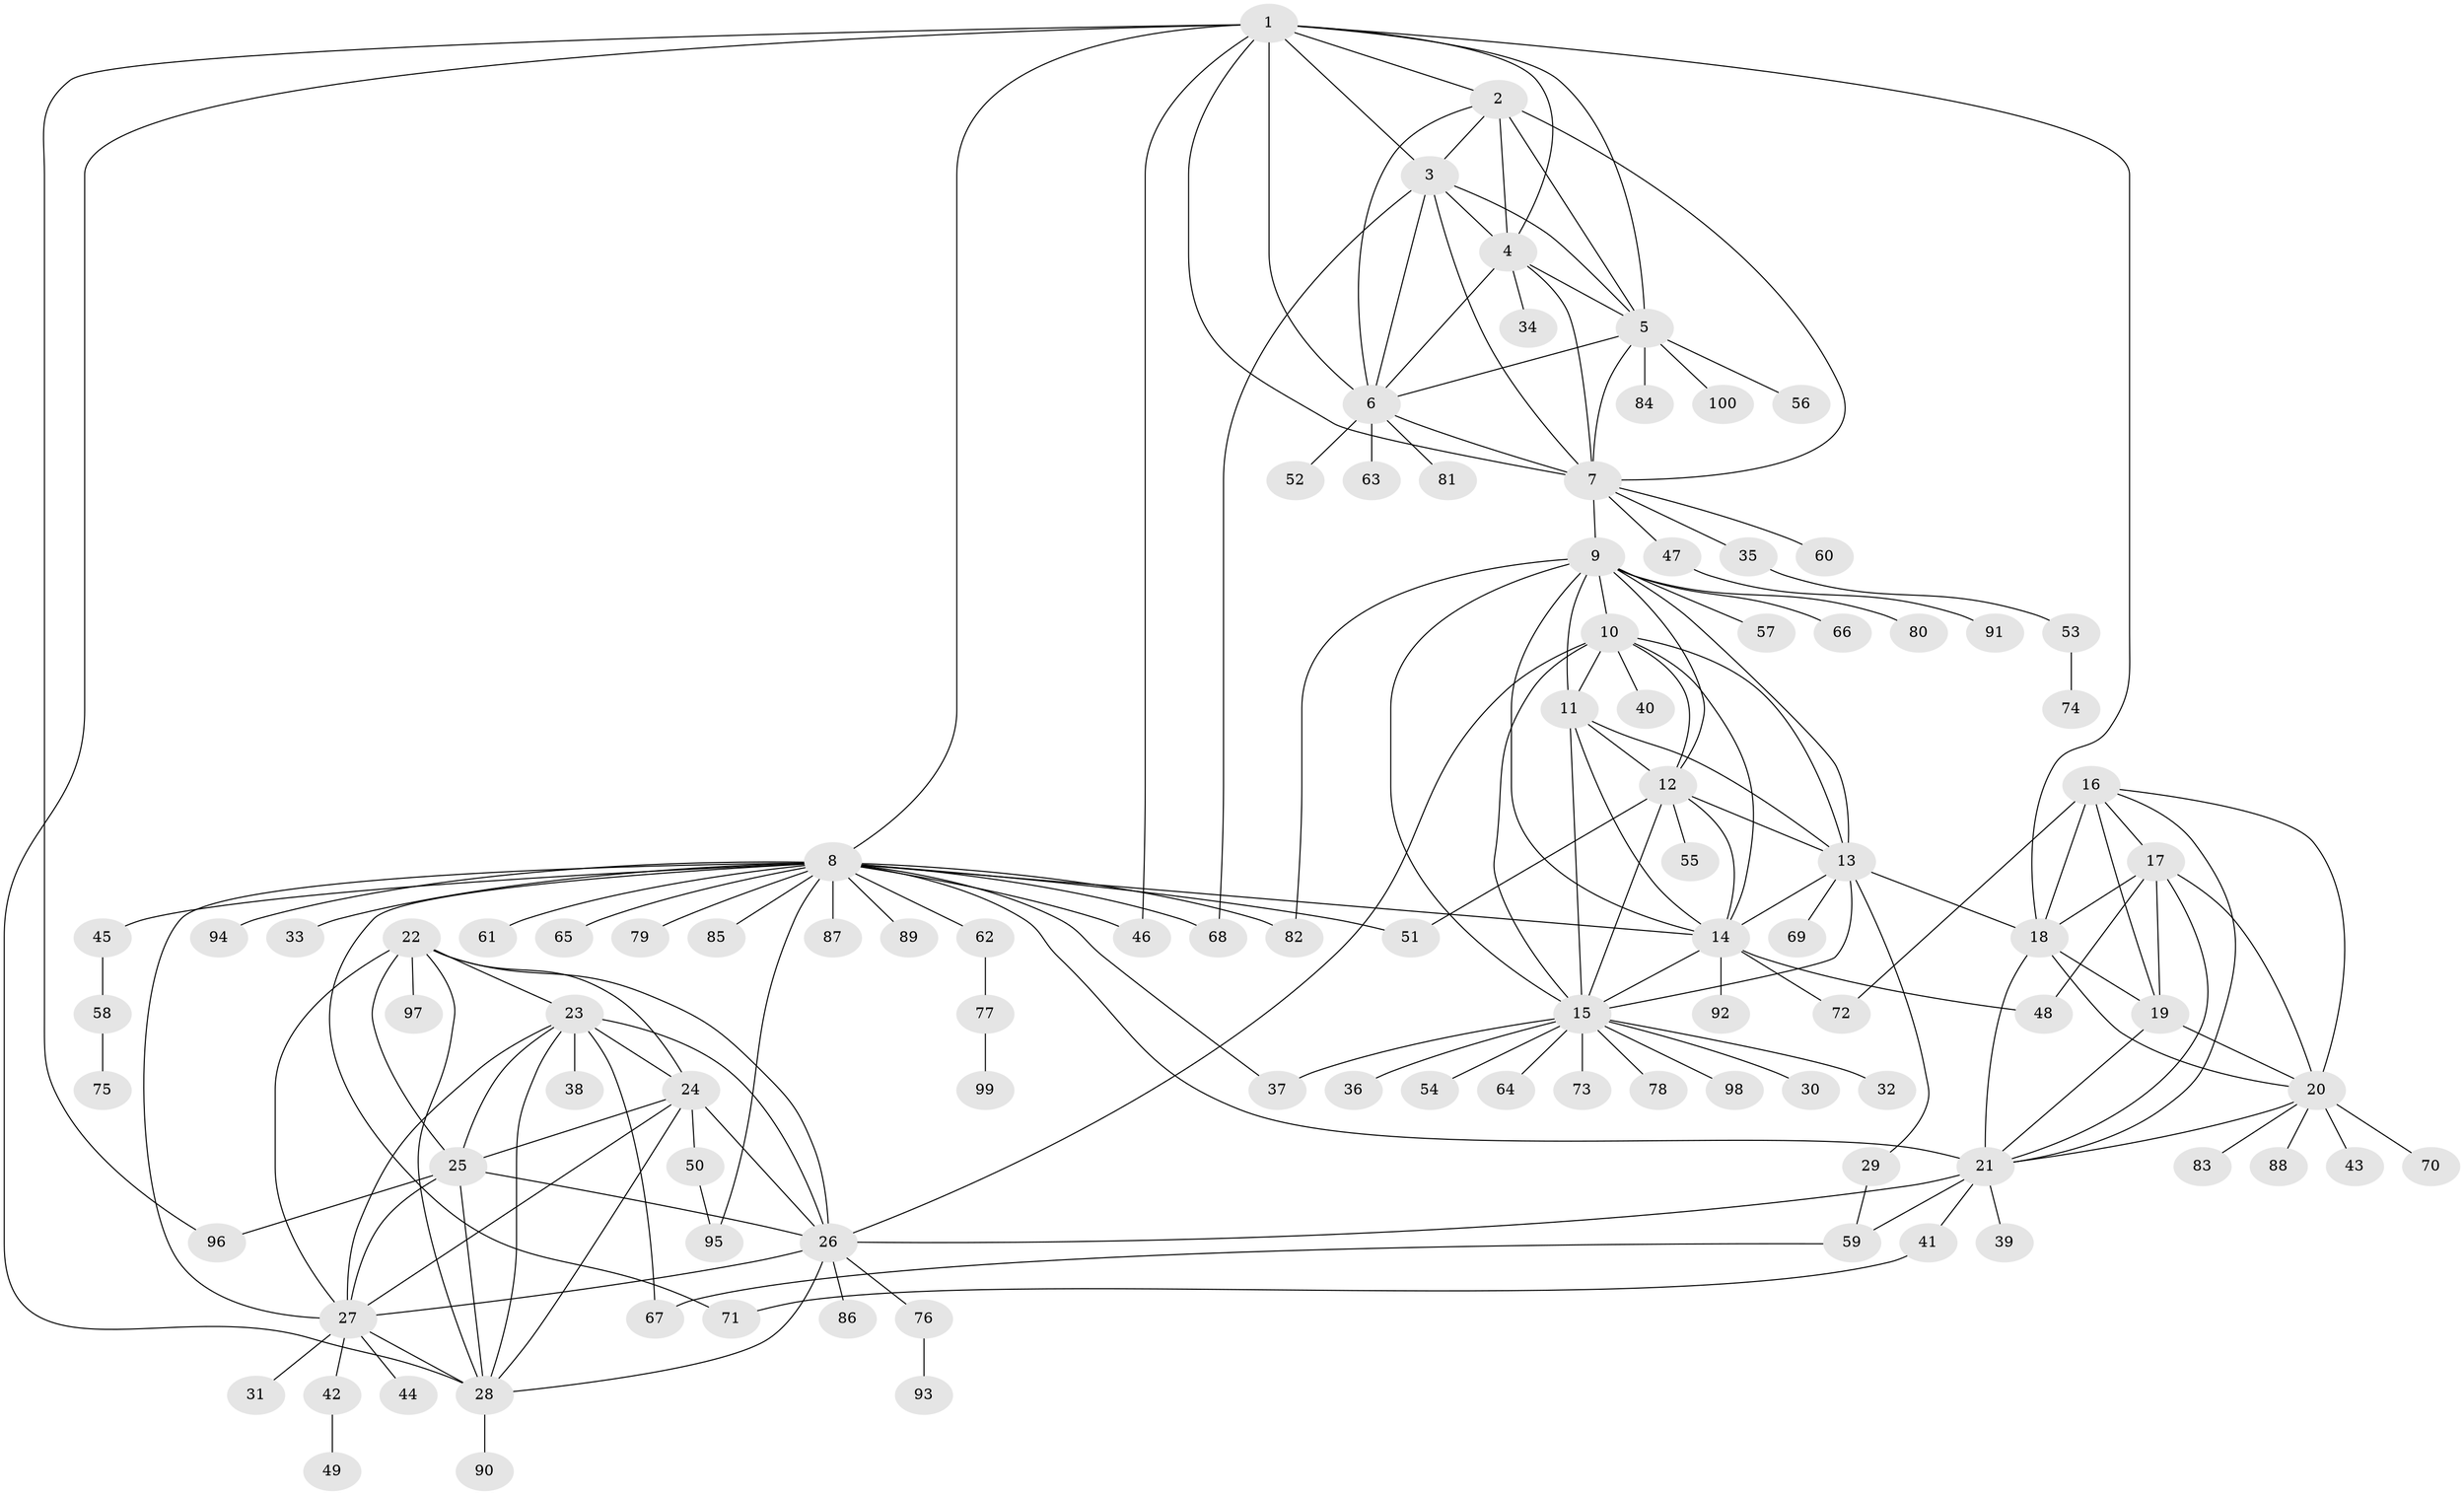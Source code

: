 // original degree distribution, {11: 0.05714285714285714, 6: 0.02142857142857143, 7: 0.03571428571428571, 8: 0.04285714285714286, 10: 0.03571428571428571, 13: 0.007142857142857143, 9: 0.02857142857142857, 12: 0.014285714285714285, 16: 0.007142857142857143, 2: 0.15, 1: 0.5642857142857143, 3: 0.03571428571428571}
// Generated by graph-tools (version 1.1) at 2025/52/03/04/25 22:52:39]
// undirected, 100 vertices, 172 edges
graph export_dot {
  node [color=gray90,style=filled];
  1;
  2;
  3;
  4;
  5;
  6;
  7;
  8;
  9;
  10;
  11;
  12;
  13;
  14;
  15;
  16;
  17;
  18;
  19;
  20;
  21;
  22;
  23;
  24;
  25;
  26;
  27;
  28;
  29;
  30;
  31;
  32;
  33;
  34;
  35;
  36;
  37;
  38;
  39;
  40;
  41;
  42;
  43;
  44;
  45;
  46;
  47;
  48;
  49;
  50;
  51;
  52;
  53;
  54;
  55;
  56;
  57;
  58;
  59;
  60;
  61;
  62;
  63;
  64;
  65;
  66;
  67;
  68;
  69;
  70;
  71;
  72;
  73;
  74;
  75;
  76;
  77;
  78;
  79;
  80;
  81;
  82;
  83;
  84;
  85;
  86;
  87;
  88;
  89;
  90;
  91;
  92;
  93;
  94;
  95;
  96;
  97;
  98;
  99;
  100;
  1 -- 2 [weight=1.0];
  1 -- 3 [weight=1.0];
  1 -- 4 [weight=1.0];
  1 -- 5 [weight=1.0];
  1 -- 6 [weight=1.0];
  1 -- 7 [weight=1.0];
  1 -- 8 [weight=1.0];
  1 -- 18 [weight=1.0];
  1 -- 28 [weight=1.0];
  1 -- 46 [weight=1.0];
  1 -- 96 [weight=1.0];
  2 -- 3 [weight=1.0];
  2 -- 4 [weight=1.0];
  2 -- 5 [weight=1.0];
  2 -- 6 [weight=1.0];
  2 -- 7 [weight=1.0];
  3 -- 4 [weight=1.0];
  3 -- 5 [weight=1.0];
  3 -- 6 [weight=1.0];
  3 -- 7 [weight=1.0];
  3 -- 68 [weight=1.0];
  4 -- 5 [weight=1.0];
  4 -- 6 [weight=1.0];
  4 -- 7 [weight=1.0];
  4 -- 34 [weight=1.0];
  5 -- 6 [weight=1.0];
  5 -- 7 [weight=1.0];
  5 -- 56 [weight=1.0];
  5 -- 84 [weight=1.0];
  5 -- 100 [weight=1.0];
  6 -- 7 [weight=1.0];
  6 -- 52 [weight=1.0];
  6 -- 63 [weight=1.0];
  6 -- 81 [weight=1.0];
  7 -- 9 [weight=1.0];
  7 -- 35 [weight=1.0];
  7 -- 47 [weight=1.0];
  7 -- 60 [weight=1.0];
  8 -- 14 [weight=1.0];
  8 -- 21 [weight=1.0];
  8 -- 27 [weight=1.0];
  8 -- 33 [weight=1.0];
  8 -- 37 [weight=1.0];
  8 -- 45 [weight=1.0];
  8 -- 46 [weight=1.0];
  8 -- 51 [weight=1.0];
  8 -- 61 [weight=1.0];
  8 -- 62 [weight=1.0];
  8 -- 65 [weight=1.0];
  8 -- 68 [weight=1.0];
  8 -- 71 [weight=1.0];
  8 -- 79 [weight=1.0];
  8 -- 82 [weight=1.0];
  8 -- 85 [weight=1.0];
  8 -- 87 [weight=1.0];
  8 -- 89 [weight=1.0];
  8 -- 94 [weight=1.0];
  8 -- 95 [weight=1.0];
  9 -- 10 [weight=1.0];
  9 -- 11 [weight=1.0];
  9 -- 12 [weight=1.0];
  9 -- 13 [weight=1.0];
  9 -- 14 [weight=1.0];
  9 -- 15 [weight=1.0];
  9 -- 57 [weight=1.0];
  9 -- 66 [weight=1.0];
  9 -- 80 [weight=1.0];
  9 -- 82 [weight=1.0];
  10 -- 11 [weight=1.0];
  10 -- 12 [weight=1.0];
  10 -- 13 [weight=1.0];
  10 -- 14 [weight=1.0];
  10 -- 15 [weight=1.0];
  10 -- 26 [weight=1.0];
  10 -- 40 [weight=1.0];
  11 -- 12 [weight=1.0];
  11 -- 13 [weight=1.0];
  11 -- 14 [weight=1.0];
  11 -- 15 [weight=1.0];
  12 -- 13 [weight=1.0];
  12 -- 14 [weight=1.0];
  12 -- 15 [weight=1.0];
  12 -- 51 [weight=1.0];
  12 -- 55 [weight=2.0];
  13 -- 14 [weight=1.0];
  13 -- 15 [weight=1.0];
  13 -- 18 [weight=1.0];
  13 -- 29 [weight=1.0];
  13 -- 69 [weight=1.0];
  14 -- 15 [weight=1.0];
  14 -- 48 [weight=1.0];
  14 -- 72 [weight=1.0];
  14 -- 92 [weight=1.0];
  15 -- 30 [weight=1.0];
  15 -- 32 [weight=1.0];
  15 -- 36 [weight=1.0];
  15 -- 37 [weight=1.0];
  15 -- 54 [weight=1.0];
  15 -- 64 [weight=1.0];
  15 -- 73 [weight=1.0];
  15 -- 78 [weight=1.0];
  15 -- 98 [weight=1.0];
  16 -- 17 [weight=1.0];
  16 -- 18 [weight=3.0];
  16 -- 19 [weight=1.0];
  16 -- 20 [weight=1.0];
  16 -- 21 [weight=1.0];
  16 -- 72 [weight=1.0];
  17 -- 18 [weight=2.0];
  17 -- 19 [weight=1.0];
  17 -- 20 [weight=1.0];
  17 -- 21 [weight=1.0];
  17 -- 48 [weight=1.0];
  18 -- 19 [weight=2.0];
  18 -- 20 [weight=2.0];
  18 -- 21 [weight=2.0];
  19 -- 20 [weight=1.0];
  19 -- 21 [weight=1.0];
  20 -- 21 [weight=1.0];
  20 -- 43 [weight=1.0];
  20 -- 70 [weight=1.0];
  20 -- 83 [weight=1.0];
  20 -- 88 [weight=1.0];
  21 -- 26 [weight=1.0];
  21 -- 39 [weight=1.0];
  21 -- 41 [weight=1.0];
  21 -- 59 [weight=1.0];
  22 -- 23 [weight=1.0];
  22 -- 24 [weight=1.0];
  22 -- 25 [weight=1.0];
  22 -- 26 [weight=1.0];
  22 -- 27 [weight=1.0];
  22 -- 28 [weight=1.0];
  22 -- 97 [weight=1.0];
  23 -- 24 [weight=1.0];
  23 -- 25 [weight=1.0];
  23 -- 26 [weight=1.0];
  23 -- 27 [weight=1.0];
  23 -- 28 [weight=1.0];
  23 -- 38 [weight=3.0];
  23 -- 67 [weight=1.0];
  24 -- 25 [weight=1.0];
  24 -- 26 [weight=1.0];
  24 -- 27 [weight=1.0];
  24 -- 28 [weight=1.0];
  24 -- 50 [weight=1.0];
  25 -- 26 [weight=1.0];
  25 -- 27 [weight=1.0];
  25 -- 28 [weight=1.0];
  25 -- 96 [weight=1.0];
  26 -- 27 [weight=1.0];
  26 -- 28 [weight=1.0];
  26 -- 76 [weight=1.0];
  26 -- 86 [weight=1.0];
  27 -- 28 [weight=1.0];
  27 -- 31 [weight=1.0];
  27 -- 42 [weight=1.0];
  27 -- 44 [weight=1.0];
  28 -- 90 [weight=1.0];
  29 -- 59 [weight=1.0];
  35 -- 53 [weight=1.0];
  41 -- 71 [weight=1.0];
  42 -- 49 [weight=1.0];
  45 -- 58 [weight=1.0];
  47 -- 91 [weight=1.0];
  50 -- 95 [weight=1.0];
  53 -- 74 [weight=1.0];
  58 -- 75 [weight=1.0];
  59 -- 67 [weight=1.0];
  62 -- 77 [weight=1.0];
  76 -- 93 [weight=1.0];
  77 -- 99 [weight=1.0];
}
